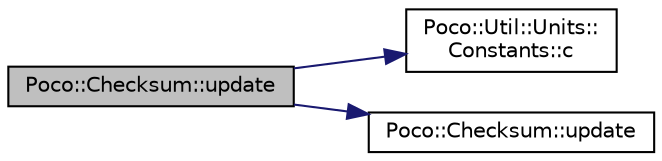 digraph "Poco::Checksum::update"
{
 // LATEX_PDF_SIZE
  edge [fontname="Helvetica",fontsize="10",labelfontname="Helvetica",labelfontsize="10"];
  node [fontname="Helvetica",fontsize="10",shape=record];
  rankdir="LR";
  Node1 [label="Poco::Checksum::update",height=0.2,width=0.4,color="black", fillcolor="grey75", style="filled", fontcolor="black",tooltip="Updates the checksum with the given data."];
  Node1 -> Node2 [color="midnightblue",fontsize="10",style="solid"];
  Node2 [label="Poco::Util::Units::\lConstants::c",height=0.2,width=0.4,color="black", fillcolor="white", style="filled",URL="$namespacePoco_1_1Util_1_1Units_1_1Constants.html#af09f5f37c7dd6e3a3e876b78f0f28eb5",tooltip=" "];
  Node1 -> Node3 [color="midnightblue",fontsize="10",style="solid"];
  Node3 [label="Poco::Checksum::update",height=0.2,width=0.4,color="black", fillcolor="white", style="filled",URL="$classPoco_1_1Checksum.html#ad024c3ada28bfd9694dd3b063ede4a76",tooltip="Destroys the Checksum."];
}
